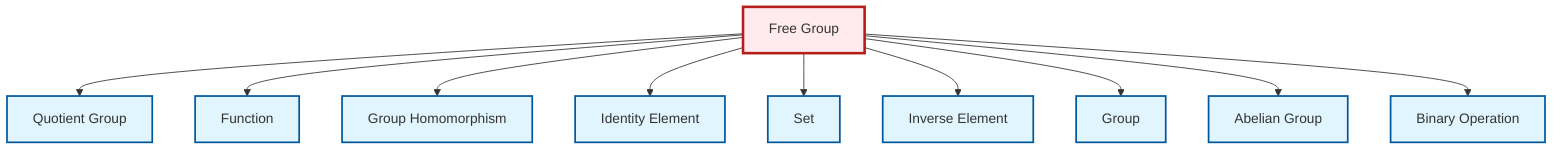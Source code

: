graph TD
    classDef definition fill:#e1f5fe,stroke:#01579b,stroke-width:2px
    classDef theorem fill:#f3e5f5,stroke:#4a148c,stroke-width:2px
    classDef axiom fill:#fff3e0,stroke:#e65100,stroke-width:2px
    classDef example fill:#e8f5e9,stroke:#1b5e20,stroke-width:2px
    classDef current fill:#ffebee,stroke:#b71c1c,stroke-width:3px
    def-set["Set"]:::definition
    def-binary-operation["Binary Operation"]:::definition
    def-quotient-group["Quotient Group"]:::definition
    def-group["Group"]:::definition
    def-identity-element["Identity Element"]:::definition
    def-abelian-group["Abelian Group"]:::definition
    def-function["Function"]:::definition
    def-homomorphism["Group Homomorphism"]:::definition
    def-free-group["Free Group"]:::definition
    def-inverse-element["Inverse Element"]:::definition
    def-free-group --> def-quotient-group
    def-free-group --> def-function
    def-free-group --> def-homomorphism
    def-free-group --> def-identity-element
    def-free-group --> def-set
    def-free-group --> def-inverse-element
    def-free-group --> def-group
    def-free-group --> def-abelian-group
    def-free-group --> def-binary-operation
    class def-free-group current